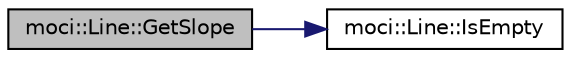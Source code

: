 digraph "moci::Line::GetSlope"
{
 // INTERACTIVE_SVG=YES
  edge [fontname="Helvetica",fontsize="10",labelfontname="Helvetica",labelfontsize="10"];
  node [fontname="Helvetica",fontsize="10",shape=record];
  rankdir="LR";
  Node8 [label="moci::Line::GetSlope",height=0.2,width=0.4,color="black", fillcolor="grey75", style="filled", fontcolor="black"];
  Node8 -> Node9 [color="midnightblue",fontsize="10",style="solid",fontname="Helvetica"];
  Node9 [label="moci::Line::IsEmpty",height=0.2,width=0.4,color="black", fillcolor="white", style="filled",URL="$classmoci_1_1Line.html#accf304bc7b17ad021d4f1a90a74d256d",tooltip="Returns true if start & end are equal. "];
}
